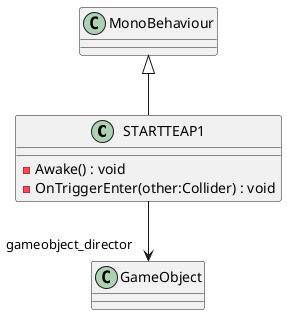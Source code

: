 @startuml
class STARTTEAP1 {
    - Awake() : void
    - OnTriggerEnter(other:Collider) : void
}
MonoBehaviour <|-- STARTTEAP1
STARTTEAP1 --> "gameobject_director" GameObject
@enduml
